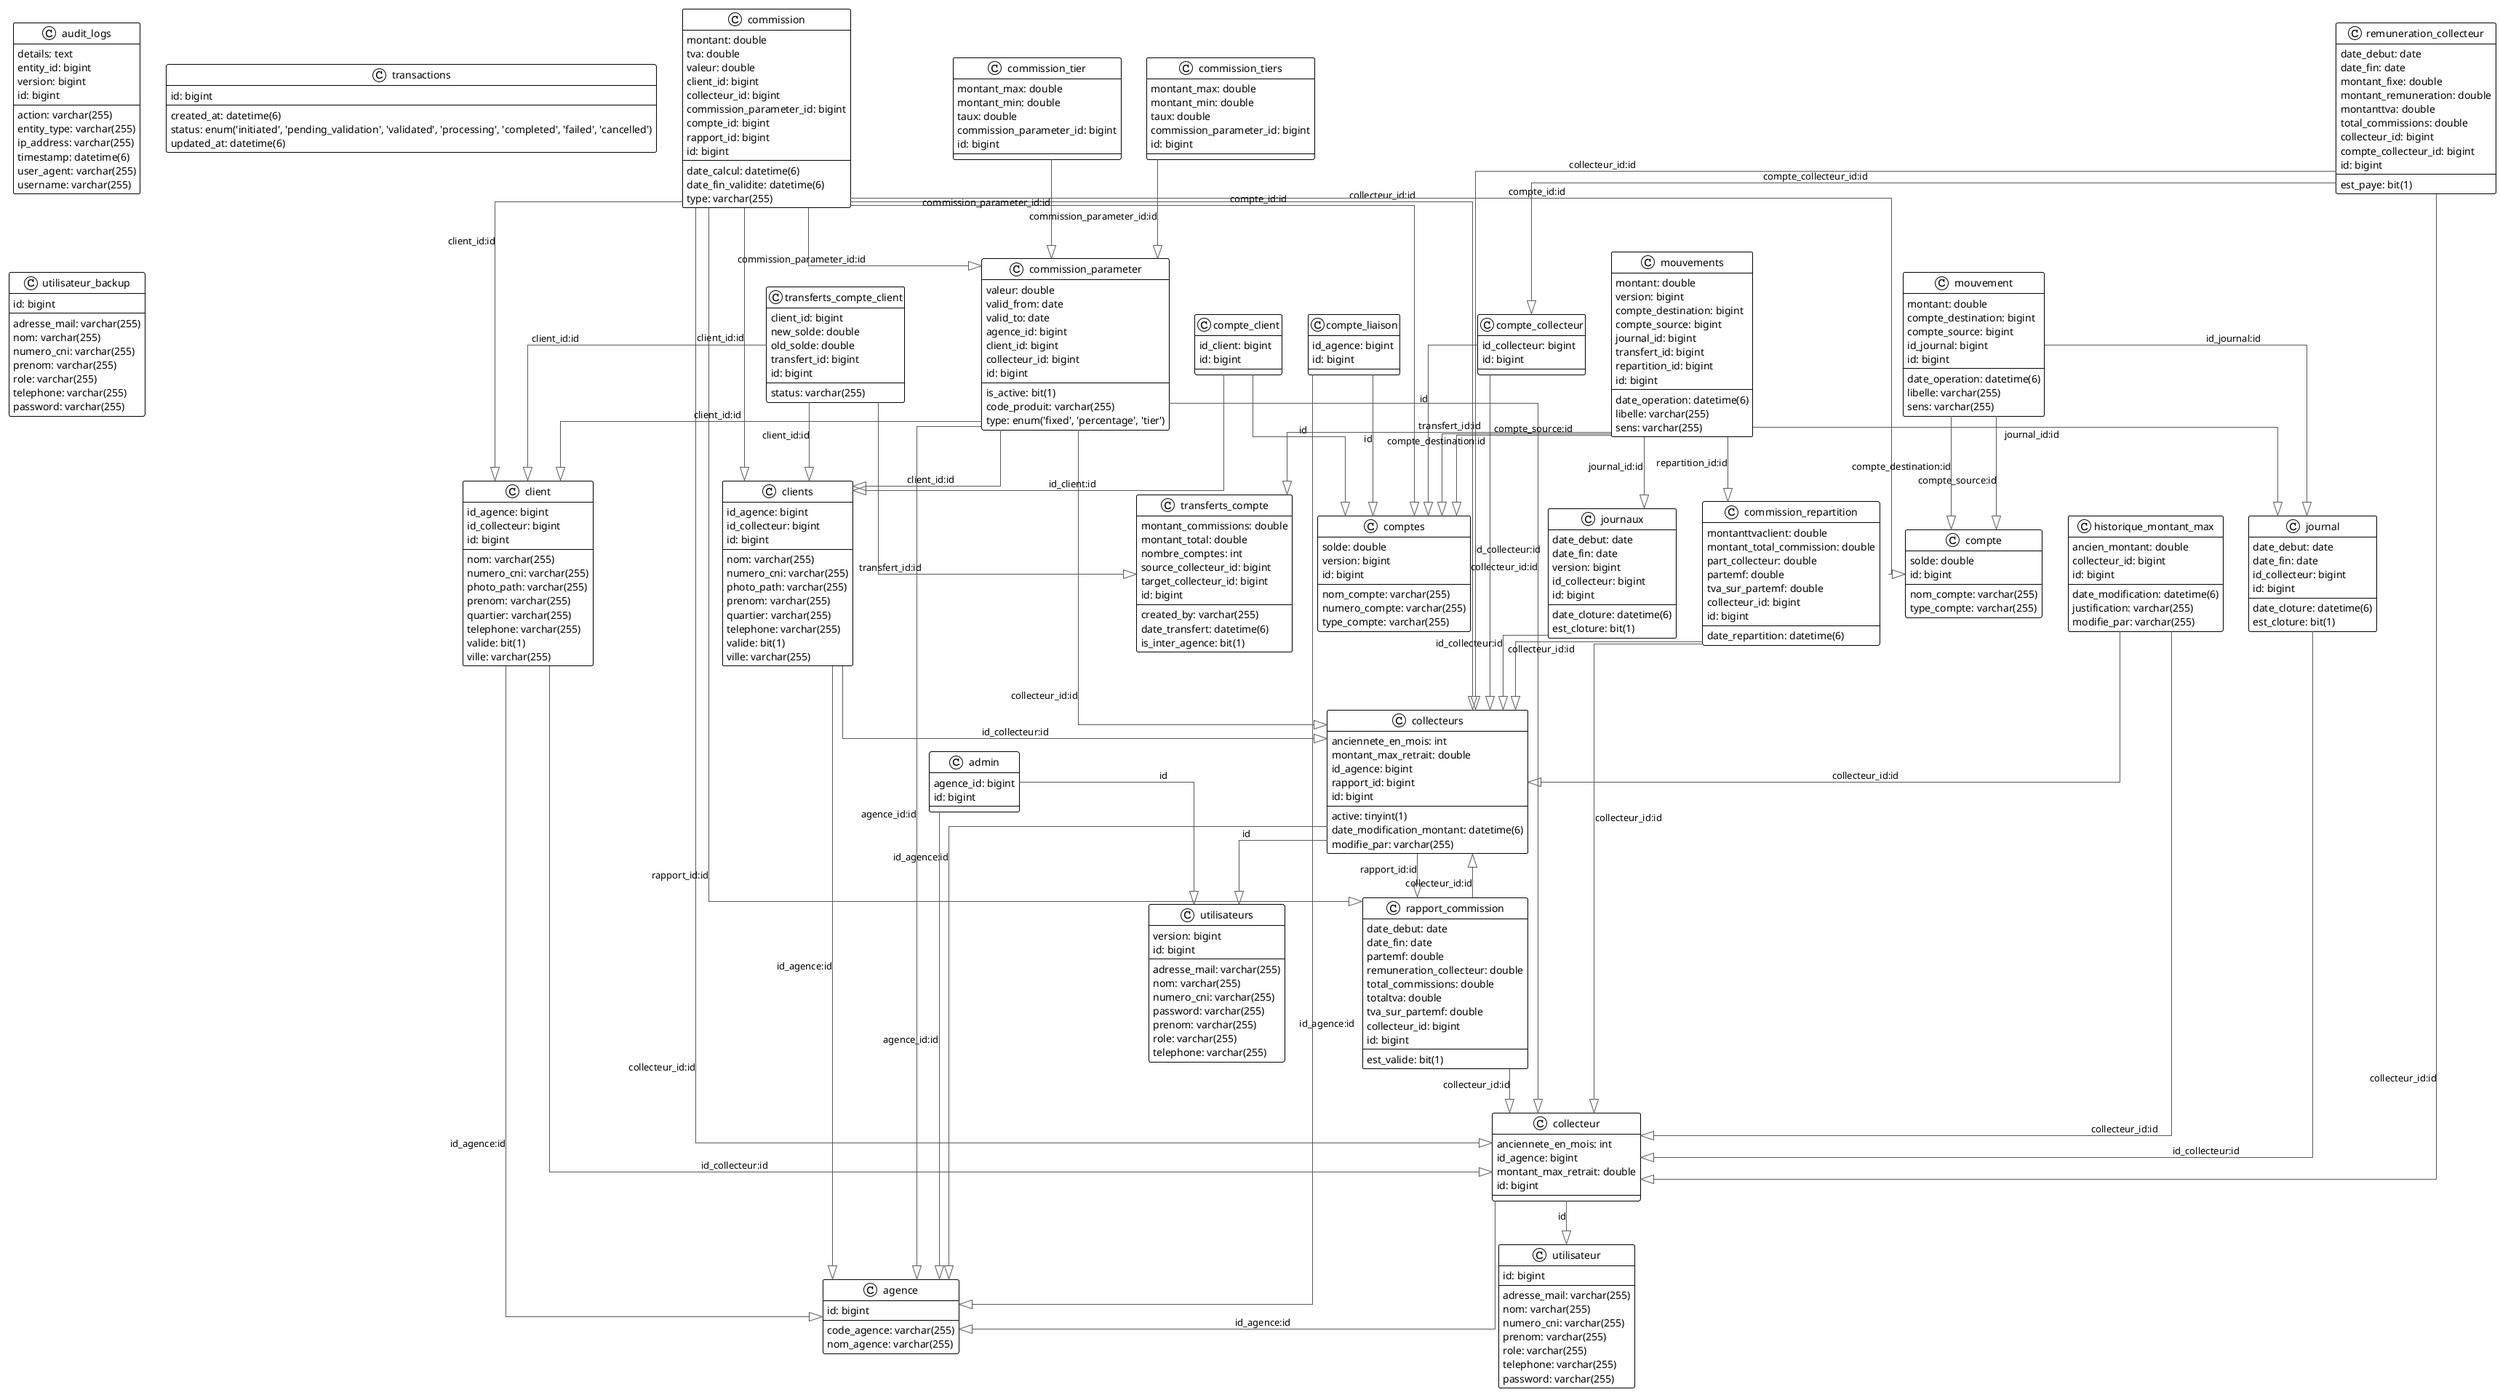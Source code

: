 @startuml

!theme plain
top to bottom direction
skinparam linetype ortho

class admin {
   agence_id: bigint
   id: bigint
}
class agence {
   code_agence: varchar(255)
   nom_agence: varchar(255)
   id: bigint
}
class audit_logs {
   action: varchar(255)
   details: text
   entity_id: bigint
   entity_type: varchar(255)
   ip_address: varchar(255)
   timestamp: datetime(6)
   user_agent: varchar(255)
   username: varchar(255)
   version: bigint
   id: bigint
}
class client {
   nom: varchar(255)
   numero_cni: varchar(255)
   photo_path: varchar(255)
   prenom: varchar(255)
   quartier: varchar(255)
   telephone: varchar(255)
   valide: bit(1)
   ville: varchar(255)
   id_agence: bigint
   id_collecteur: bigint
   id: bigint
}
class clients {
   nom: varchar(255)
   numero_cni: varchar(255)
   photo_path: varchar(255)
   prenom: varchar(255)
   quartier: varchar(255)
   telephone: varchar(255)
   valide: bit(1)
   ville: varchar(255)
   id_agence: bigint
   id_collecteur: bigint
   id: bigint
}
class collecteur {
   anciennete_en_mois: int
   id_agence: bigint
   montant_max_retrait: double
   id: bigint
}
class collecteurs {
   active: tinyint(1)
   anciennete_en_mois: int
   date_modification_montant: datetime(6)
   modifie_par: varchar(255)
   montant_max_retrait: double
   id_agence: bigint
   rapport_id: bigint
   id: bigint
}
class commission {
   date_calcul: datetime(6)
   date_fin_validite: datetime(6)
   montant: double
   tva: double
   type: varchar(255)
   valeur: double
   client_id: bigint
   collecteur_id: bigint
   commission_parameter_id: bigint
   compte_id: bigint
   rapport_id: bigint
   id: bigint
}
class commission_parameter {
   is_active: bit(1)
   code_produit: varchar(255)
   type: enum('fixed', 'percentage', 'tier')
   valeur: double
   valid_from: date
   valid_to: date
   agence_id: bigint
   client_id: bigint
   collecteur_id: bigint
   id: bigint
}
class commission_repartition {
   date_repartition: datetime(6)
   montanttvaclient: double
   montant_total_commission: double
   part_collecteur: double
   partemf: double
   tva_sur_partemf: double
   collecteur_id: bigint
   id: bigint
}
class commission_tier {
   montant_max: double
   montant_min: double
   taux: double
   commission_parameter_id: bigint
   id: bigint
}
class commission_tiers {
   montant_max: double
   montant_min: double
   taux: double
   commission_parameter_id: bigint
   id: bigint
}
class compte {
   nom_compte: varchar(255)
   solde: double
   type_compte: varchar(255)
   id: bigint
}
class compte_client {
   id_client: bigint
   id: bigint
}
class compte_collecteur {
   id_collecteur: bigint
   id: bigint
}
class compte_liaison {
   id_agence: bigint
   id: bigint
}
class comptes {
   nom_compte: varchar(255)
   numero_compte: varchar(255)
   solde: double
   type_compte: varchar(255)
   version: bigint
   id: bigint
}
class historique_montant_max {
   ancien_montant: double
   date_modification: datetime(6)
   justification: varchar(255)
   modifie_par: varchar(255)
   collecteur_id: bigint
   id: bigint
}
class journal {
   date_debut: date
   date_fin: date
   id_collecteur: bigint
   date_cloture: datetime(6)
   est_cloture: bit(1)
   id: bigint
}
class journaux {
   date_cloture: datetime(6)
   date_debut: date
   date_fin: date
   est_cloture: bit(1)
   version: bigint
   id_collecteur: bigint
   id: bigint
}
class mouvement {
   date_operation: datetime(6)
   libelle: varchar(255)
   montant: double
   sens: varchar(255)
   compte_destination: bigint
   compte_source: bigint
   id_journal: bigint
   id: bigint
}
class mouvements {
   date_operation: datetime(6)
   libelle: varchar(255)
   montant: double
   sens: varchar(255)
   version: bigint
   compte_destination: bigint
   compte_source: bigint
   journal_id: bigint
   transfert_id: bigint
   repartition_id: bigint
   id: bigint
}
class rapport_commission {
   date_debut: date
   date_fin: date
   est_valide: bit(1)
   partemf: double
   remuneration_collecteur: double
   total_commissions: double
   totaltva: double
   tva_sur_partemf: double
   collecteur_id: bigint
   id: bigint
}
class remuneration_collecteur {
   date_debut: date
   date_fin: date
   est_paye: bit(1)
   montant_fixe: double
   montant_remuneration: double
   montanttva: double
   total_commissions: double
   collecteur_id: bigint
   compte_collecteur_id: bigint
   id: bigint
}
class transactions {
   created_at: datetime(6)
   status: enum('initiated', 'pending_validation', 'validated', 'processing', 'completed', 'failed', 'cancelled')
   updated_at: datetime(6)
   id: bigint
}
class transferts_compte {
   created_by: varchar(255)
   date_transfert: datetime(6)
   is_inter_agence: bit(1)
   montant_commissions: double
   montant_total: double
   nombre_comptes: int
   source_collecteur_id: bigint
   target_collecteur_id: bigint
   id: bigint
}
class transferts_compte_client {
   client_id: bigint
   new_solde: double
   old_solde: double
   status: varchar(255)
   transfert_id: bigint
   id: bigint
}
class utilisateur {
   adresse_mail: varchar(255)
   nom: varchar(255)
   numero_cni: varchar(255)
   prenom: varchar(255)
   role: varchar(255)
   telephone: varchar(255)
   password: varchar(255)
   id: bigint
}
class utilisateur_backup {
   id: bigint
   adresse_mail: varchar(255)
   nom: varchar(255)
   numero_cni: varchar(255)
   prenom: varchar(255)
   role: varchar(255)
   telephone: varchar(255)
   password: varchar(255)
}
class utilisateurs {
   adresse_mail: varchar(255)
   nom: varchar(255)
   numero_cni: varchar(255)
   password: varchar(255)
   prenom: varchar(255)
   role: varchar(255)
   telephone: varchar(255)
   version: bigint
   id: bigint
}

admin                     -[#595959,plain]-^  agence                   : "agence_id:id"
admin                     -[#595959,plain]-^  utilisateurs             : "id"
client                    -[#595959,plain]-^  agence                   : "id_agence:id"
client                    -[#595959,plain]-^  collecteur               : "id_collecteur:id"
clients                   -[#595959,plain]-^  agence                   : "id_agence:id"
clients                   -[#595959,plain]-^  collecteurs              : "id_collecteur:id"
collecteur                -[#595959,plain]-^  agence                   : "id_agence:id"
collecteur                -[#595959,plain]-^  utilisateur              : "id"
collecteurs               -[#595959,plain]-^  agence                   : "id_agence:id"
collecteurs               -[#595959,plain]-^  rapport_commission       : "rapport_id:id"
collecteurs               -[#595959,plain]-^  utilisateurs             : "id"
commission                -[#595959,plain]-^  client                   : "client_id:id"
commission                -[#595959,plain]-^  clients                  : "client_id:id"
commission                -[#595959,plain]-^  collecteur               : "collecteur_id:id"
commission                -[#595959,plain]-^  collecteurs              : "collecteur_id:id"
commission                -[#595959,plain]-^  commission_parameter     : "commission_parameter_id:id"
commission                -[#595959,plain]-^  compte                   : "compte_id:id"
commission                -[#595959,plain]-^  comptes                  : "compte_id:id"
commission                -[#595959,plain]-^  rapport_commission       : "rapport_id:id"
commission_parameter      -[#595959,plain]-^  agence                   : "agence_id:id"
commission_parameter      -[#595959,plain]-^  client                   : "client_id:id"
commission_parameter      -[#595959,plain]-^  clients                  : "client_id:id"
commission_parameter      -[#595959,plain]-^  collecteur               : "collecteur_id:id"
commission_parameter      -[#595959,plain]-^  collecteurs              : "collecteur_id:id"
commission_repartition    -[#595959,plain]-^  collecteur               : "collecteur_id:id"
commission_repartition    -[#595959,plain]-^  collecteurs              : "collecteur_id:id"
commission_tier           -[#595959,plain]-^  commission_parameter     : "commission_parameter_id:id"
commission_tiers          -[#595959,plain]-^  commission_parameter     : "commission_parameter_id:id"
compte_client             -[#595959,plain]-^  clients                  : "id_client:id"
compte_client             -[#595959,plain]-^  comptes                  : "id"
compte_collecteur         -[#595959,plain]-^  collecteurs              : "id_collecteur:id"
compte_collecteur         -[#595959,plain]-^  comptes                  : "id"
compte_liaison            -[#595959,plain]-^  agence                   : "id_agence:id"
compte_liaison            -[#595959,plain]-^  comptes                  : "id"
historique_montant_max    -[#595959,plain]-^  collecteur               : "collecteur_id:id"
historique_montant_max    -[#595959,plain]-^  collecteurs              : "collecteur_id:id"
journal                   -[#595959,plain]-^  collecteur               : "id_collecteur:id"
journaux                  -[#595959,plain]-^  collecteurs              : "id_collecteur:id"
mouvement                 -[#595959,plain]-^  compte                   : "compte_destination:id"
mouvement                 -[#595959,plain]-^  compte                   : "compte_source:id"
mouvement                 -[#595959,plain]-^  journal                  : "id_journal:id"
mouvements                -[#595959,plain]-^  commission_repartition   : "repartition_id:id"
mouvements                -[#595959,plain]-^  comptes                  : "compte_destination:id"
mouvements                -[#595959,plain]-^  comptes                  : "compte_source:id"
mouvements                -[#595959,plain]-^  journal                  : "journal_id:id"
mouvements                -[#595959,plain]-^  journaux                 : "journal_id:id"
mouvements                -[#595959,plain]-^  transferts_compte        : "transfert_id:id"
rapport_commission        -[#595959,plain]-^  collecteur               : "collecteur_id:id"
rapport_commission        -[#595959,plain]-^  collecteurs              : "collecteur_id:id"
remuneration_collecteur   -[#595959,plain]-^  collecteur               : "collecteur_id:id"
remuneration_collecteur   -[#595959,plain]-^  collecteurs              : "collecteur_id:id"
remuneration_collecteur   -[#595959,plain]-^  compte_collecteur        : "compte_collecteur_id:id"
transferts_compte_client  -[#595959,plain]-^  client                   : "client_id:id"
transferts_compte_client  -[#595959,plain]-^  clients                  : "client_id:id"
transferts_compte_client  -[#595959,plain]-^  transferts_compte        : "transfert_id:id"
@enduml
